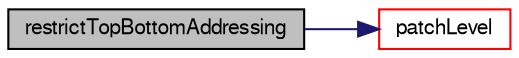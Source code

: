 digraph "restrictTopBottomAddressing"
{
  bgcolor="transparent";
  edge [fontname="FreeSans",fontsize="10",labelfontname="FreeSans",labelfontsize="10"];
  node [fontname="FreeSans",fontsize="10",shape=record];
  rankdir="LR";
  Node135 [label="restrictTopBottomAddressing",height=0.2,width=0.4,color="black", fillcolor="grey75", style="filled", fontcolor="black"];
  Node135 -> Node136 [color="midnightblue",fontsize="10",style="solid",fontname="FreeSans"];
  Node136 [label="patchLevel",height=0.2,width=0.4,color="red",URL="$a23302.html#a2d9d393a3657f2fdb258c43922b5317d",tooltip="Return primitivePatch of given level. "];
}
